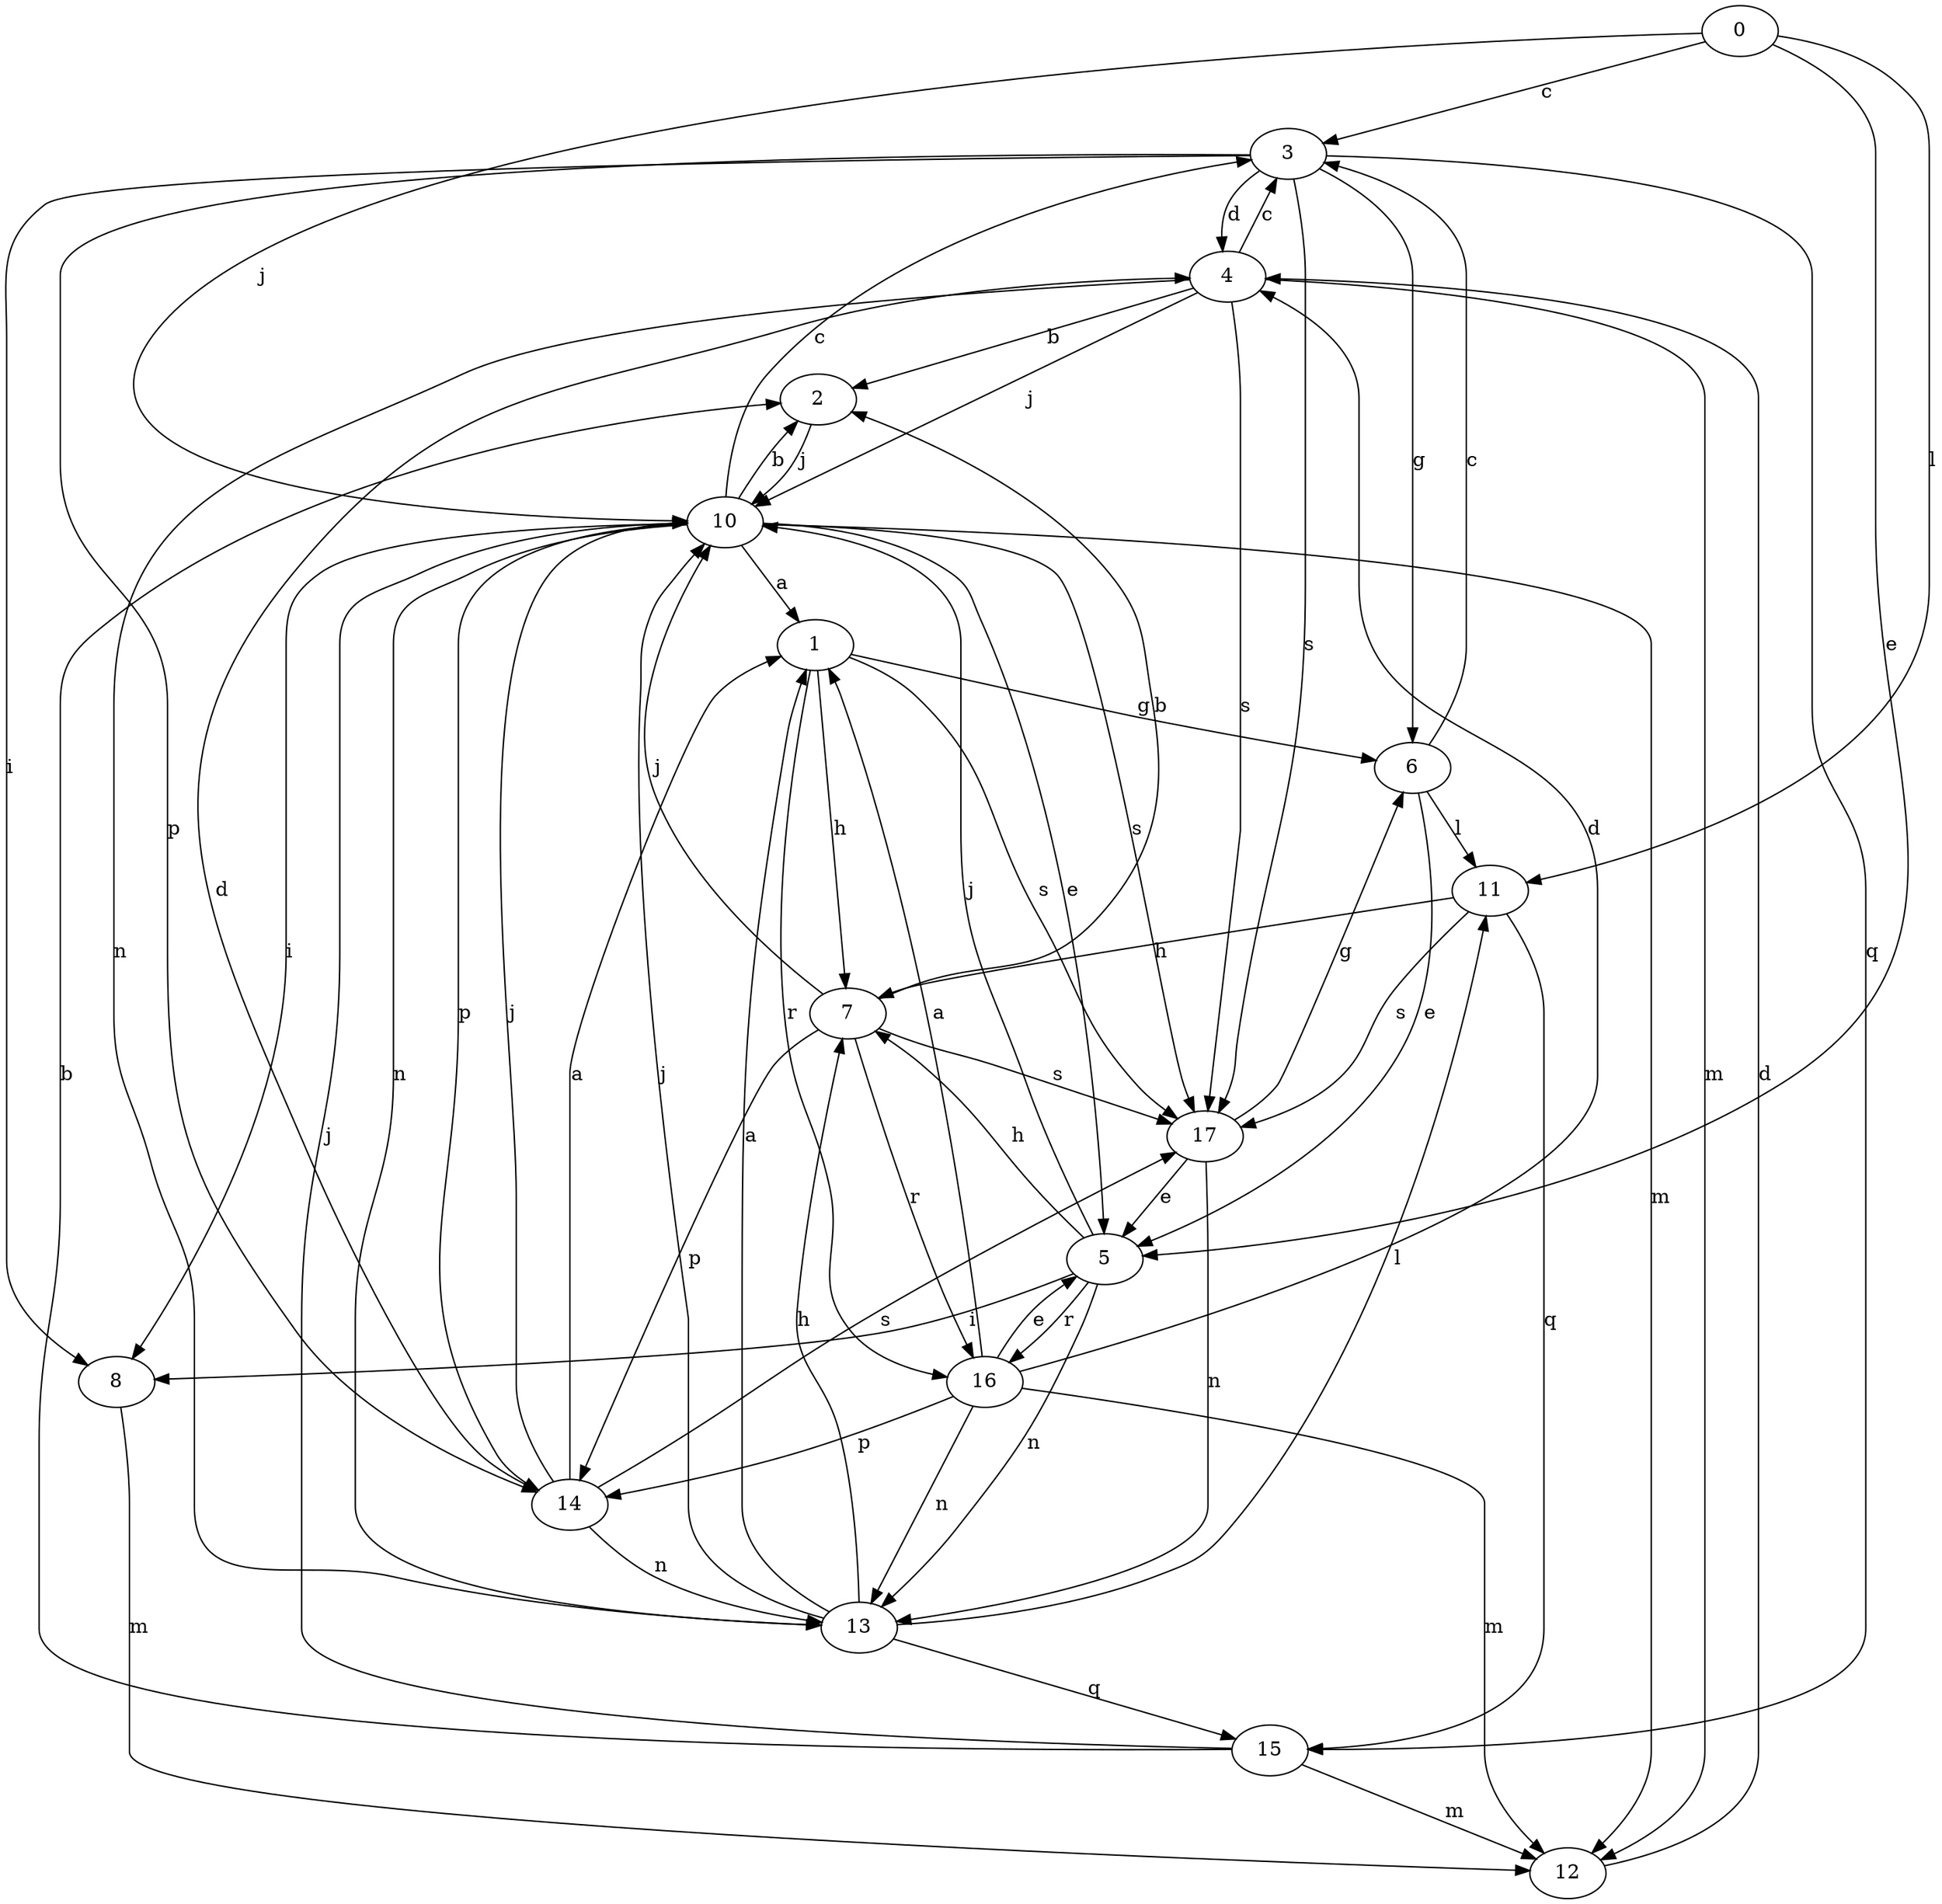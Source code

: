 strict digraph  {
0;
1;
2;
3;
4;
5;
6;
7;
8;
10;
11;
12;
13;
14;
15;
16;
17;
0 -> 3  [label=c];
0 -> 5  [label=e];
0 -> 10  [label=j];
0 -> 11  [label=l];
1 -> 6  [label=g];
1 -> 7  [label=h];
1 -> 16  [label=r];
1 -> 17  [label=s];
2 -> 10  [label=j];
3 -> 4  [label=d];
3 -> 6  [label=g];
3 -> 8  [label=i];
3 -> 14  [label=p];
3 -> 15  [label=q];
3 -> 17  [label=s];
4 -> 2  [label=b];
4 -> 3  [label=c];
4 -> 10  [label=j];
4 -> 12  [label=m];
4 -> 13  [label=n];
4 -> 17  [label=s];
5 -> 7  [label=h];
5 -> 8  [label=i];
5 -> 10  [label=j];
5 -> 13  [label=n];
5 -> 16  [label=r];
6 -> 3  [label=c];
6 -> 5  [label=e];
6 -> 11  [label=l];
7 -> 2  [label=b];
7 -> 10  [label=j];
7 -> 14  [label=p];
7 -> 16  [label=r];
7 -> 17  [label=s];
8 -> 12  [label=m];
10 -> 1  [label=a];
10 -> 2  [label=b];
10 -> 3  [label=c];
10 -> 5  [label=e];
10 -> 8  [label=i];
10 -> 12  [label=m];
10 -> 13  [label=n];
10 -> 14  [label=p];
10 -> 17  [label=s];
11 -> 7  [label=h];
11 -> 15  [label=q];
11 -> 17  [label=s];
12 -> 4  [label=d];
13 -> 1  [label=a];
13 -> 7  [label=h];
13 -> 10  [label=j];
13 -> 11  [label=l];
13 -> 15  [label=q];
14 -> 1  [label=a];
14 -> 4  [label=d];
14 -> 10  [label=j];
14 -> 13  [label=n];
14 -> 17  [label=s];
15 -> 2  [label=b];
15 -> 10  [label=j];
15 -> 12  [label=m];
16 -> 1  [label=a];
16 -> 4  [label=d];
16 -> 5  [label=e];
16 -> 12  [label=m];
16 -> 13  [label=n];
16 -> 14  [label=p];
17 -> 5  [label=e];
17 -> 6  [label=g];
17 -> 13  [label=n];
}
